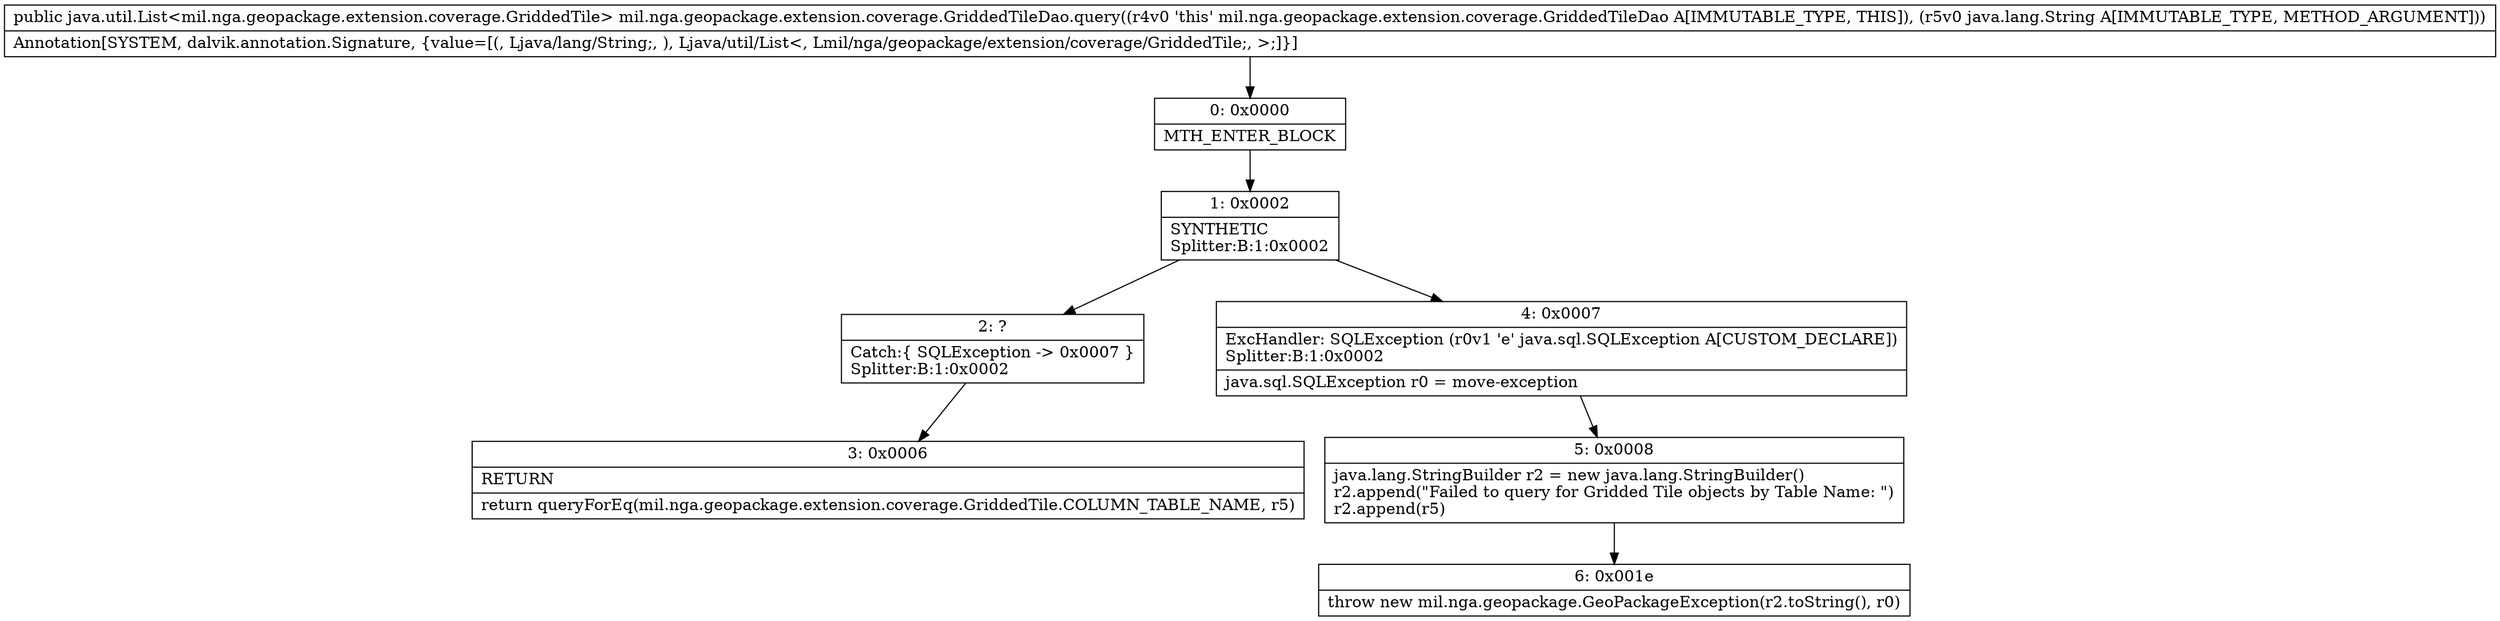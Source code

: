 digraph "CFG formil.nga.geopackage.extension.coverage.GriddedTileDao.query(Ljava\/lang\/String;)Ljava\/util\/List;" {
Node_0 [shape=record,label="{0\:\ 0x0000|MTH_ENTER_BLOCK\l}"];
Node_1 [shape=record,label="{1\:\ 0x0002|SYNTHETIC\lSplitter:B:1:0x0002\l}"];
Node_2 [shape=record,label="{2\:\ ?|Catch:\{ SQLException \-\> 0x0007 \}\lSplitter:B:1:0x0002\l}"];
Node_3 [shape=record,label="{3\:\ 0x0006|RETURN\l|return queryForEq(mil.nga.geopackage.extension.coverage.GriddedTile.COLUMN_TABLE_NAME, r5)\l}"];
Node_4 [shape=record,label="{4\:\ 0x0007|ExcHandler: SQLException (r0v1 'e' java.sql.SQLException A[CUSTOM_DECLARE])\lSplitter:B:1:0x0002\l|java.sql.SQLException r0 = move\-exception\l}"];
Node_5 [shape=record,label="{5\:\ 0x0008|java.lang.StringBuilder r2 = new java.lang.StringBuilder()\lr2.append(\"Failed to query for Gridded Tile objects by Table Name: \")\lr2.append(r5)\l}"];
Node_6 [shape=record,label="{6\:\ 0x001e|throw new mil.nga.geopackage.GeoPackageException(r2.toString(), r0)\l}"];
MethodNode[shape=record,label="{public java.util.List\<mil.nga.geopackage.extension.coverage.GriddedTile\> mil.nga.geopackage.extension.coverage.GriddedTileDao.query((r4v0 'this' mil.nga.geopackage.extension.coverage.GriddedTileDao A[IMMUTABLE_TYPE, THIS]), (r5v0 java.lang.String A[IMMUTABLE_TYPE, METHOD_ARGUMENT]))  | Annotation[SYSTEM, dalvik.annotation.Signature, \{value=[(, Ljava\/lang\/String;, ), Ljava\/util\/List\<, Lmil\/nga\/geopackage\/extension\/coverage\/GriddedTile;, \>;]\}]\l}"];
MethodNode -> Node_0;
Node_0 -> Node_1;
Node_1 -> Node_2;
Node_1 -> Node_4;
Node_2 -> Node_3;
Node_4 -> Node_5;
Node_5 -> Node_6;
}


